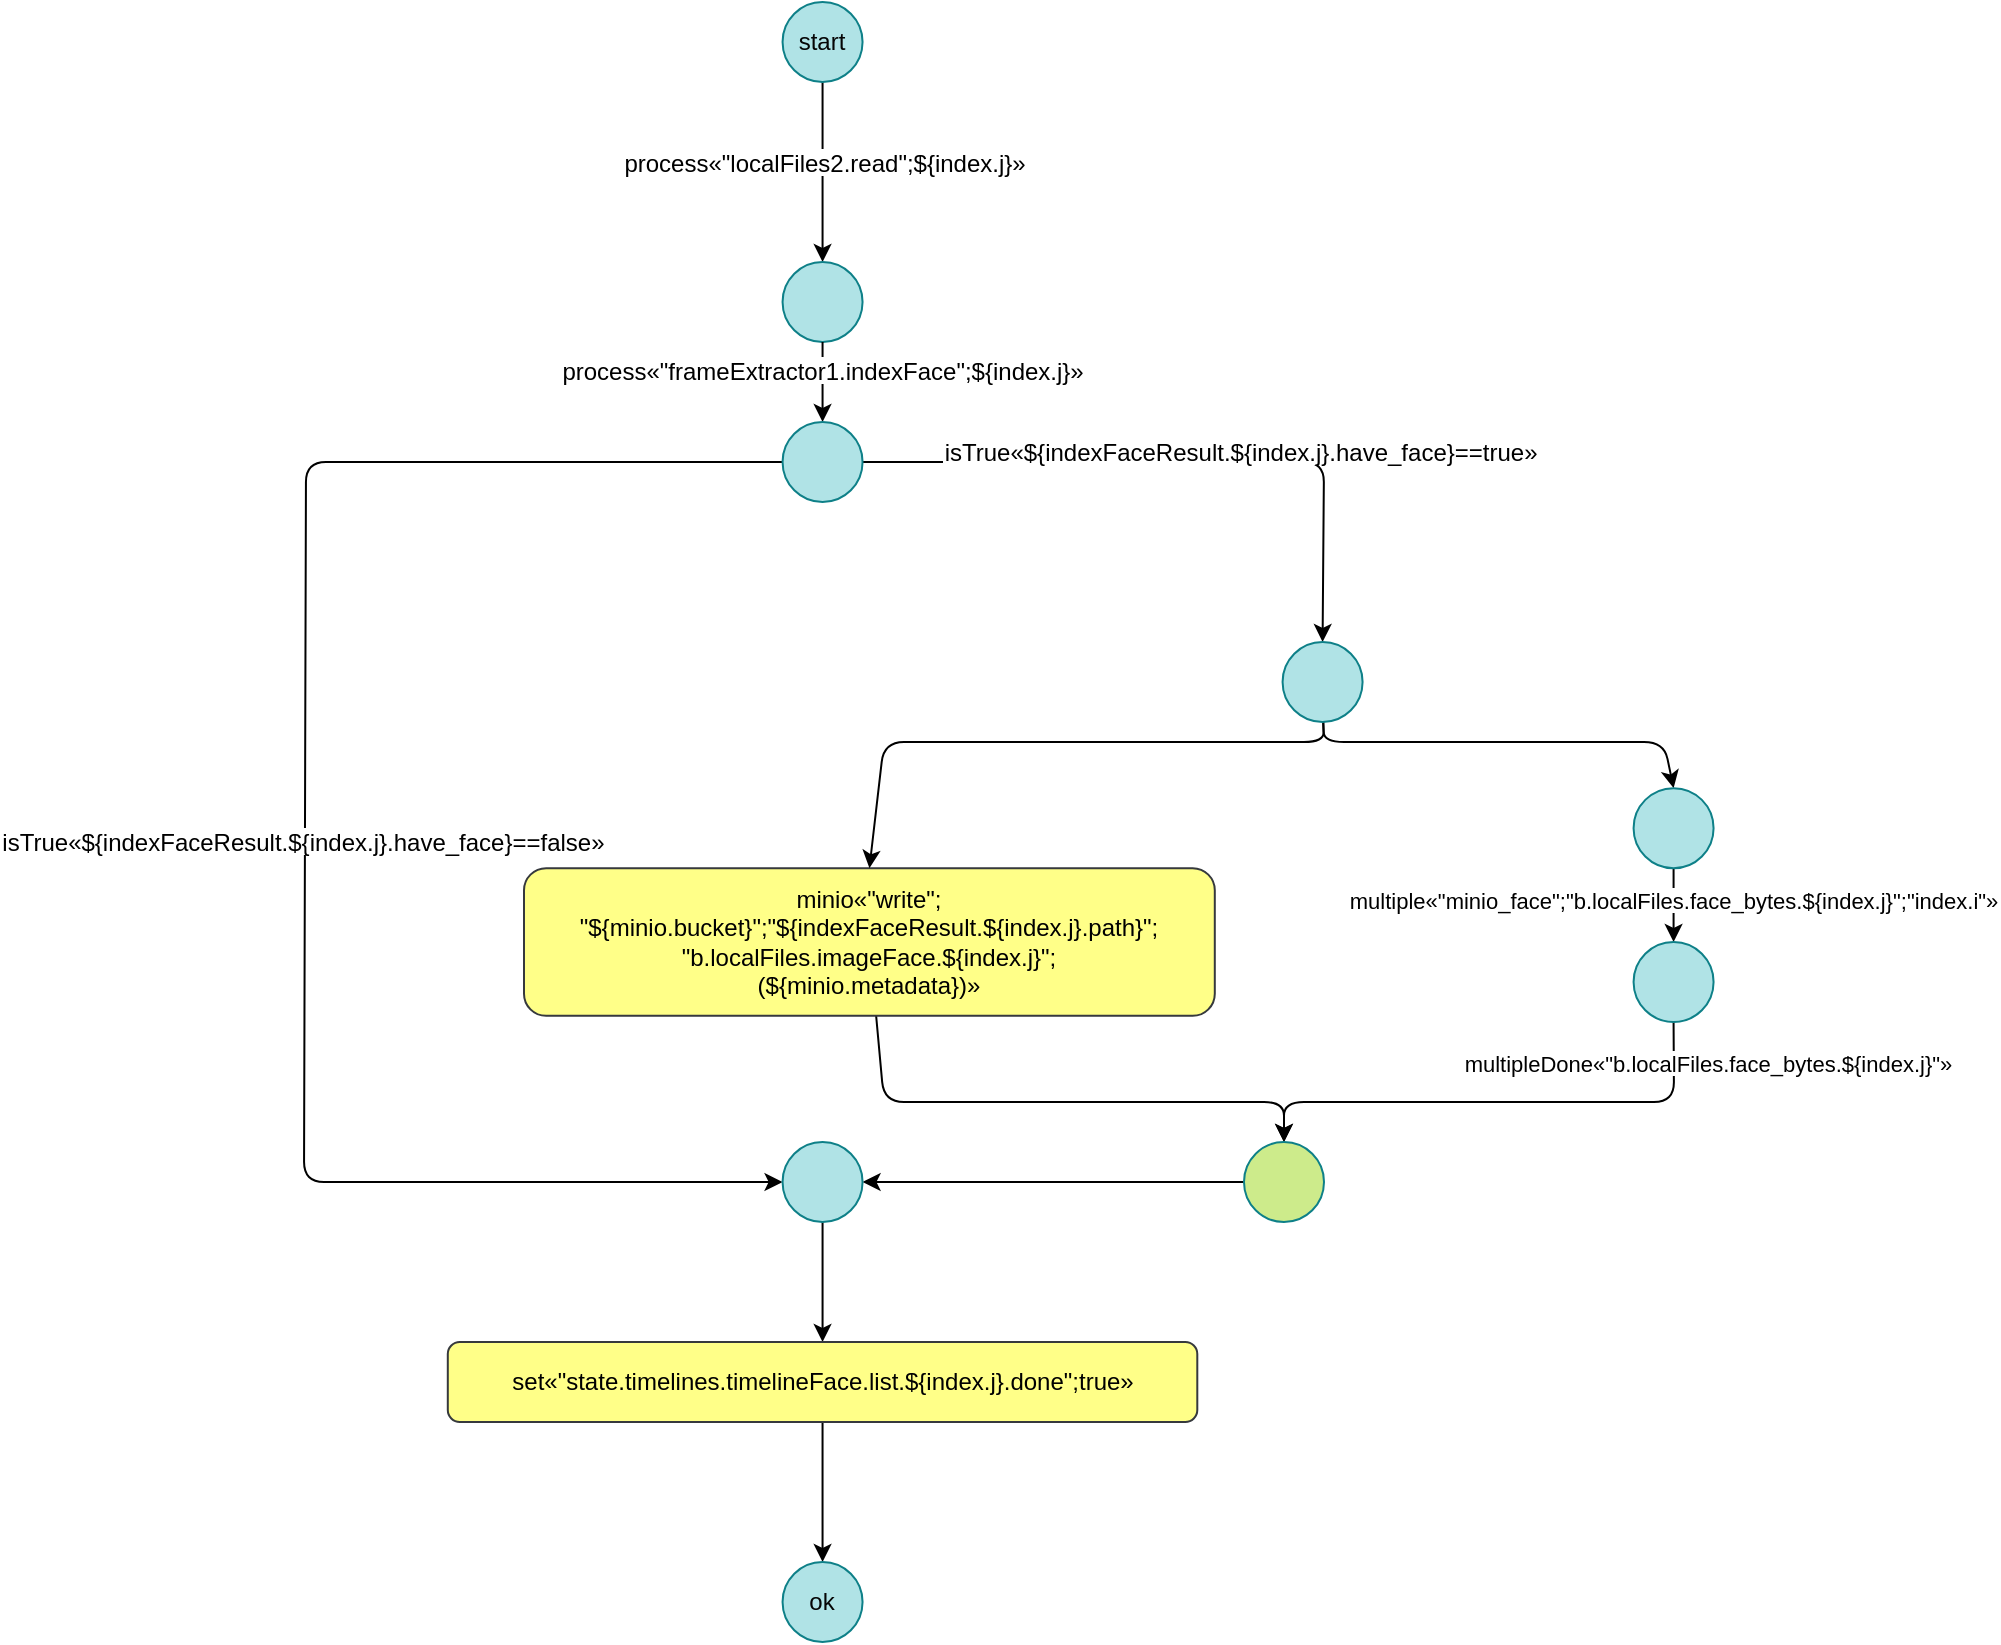 <mxfile>
    <diagram id="y7LyX2alFGtX07KHJ8K6" name="Page-1">
        <mxGraphModel dx="339" dy="113" grid="1" gridSize="10" guides="1" tooltips="1" connect="1" arrows="1" fold="1" page="1" pageScale="1" pageWidth="850" pageHeight="1100" math="0" shadow="0">
            <root>
                <mxCell id="0"/>
                <mxCell id="1" parent="0"/>
                <mxCell id="77" style="edgeStyle=none;html=1;entryX=0.5;entryY=0;entryDx=0;entryDy=0;exitX=0.5;exitY=1;exitDx=0;exitDy=0;" parent="1" source="149" target="75" edge="1">
                    <mxGeometry relative="1" as="geometry">
                        <Array as="points"/>
                        <mxPoint x="610.0" y="140" as="sourcePoint"/>
                    </mxGeometry>
                </mxCell>
                <mxCell id="78" value="process«&quot;localFiles2.read&quot;;${index.j}»" style="edgeLabel;align=center;verticalAlign=middle;resizable=0;points=[];fontSize=12;" parent="77" vertex="1" connectable="0">
                    <mxGeometry x="0.19" y="1" relative="1" as="geometry">
                        <mxPoint y="-14" as="offset"/>
                    </mxGeometry>
                </mxCell>
                <mxCell id="75" value="" style="ellipse;whiteSpace=wrap;html=1;fillColor=#b0e3e6;strokeColor=#0e8088;fontColor=#050505;" parent="1" vertex="1">
                    <mxGeometry x="569.28" y="300" width="40" height="40" as="geometry"/>
                </mxCell>
                <mxCell id="83" style="edgeStyle=none;html=1;fontSize=12;" parent="1" source="75" target="112" edge="1">
                    <mxGeometry relative="1" as="geometry">
                        <mxPoint x="589.28" y="490" as="targetPoint"/>
                        <mxPoint x="589.28" y="460" as="sourcePoint"/>
                    </mxGeometry>
                </mxCell>
                <mxCell id="98" value="process«&quot;frameExtractor1.indexFace&quot;;${index.j}»" style="edgeLabel;align=center;verticalAlign=middle;resizable=0;points=[];fontSize=12;" parent="83" vertex="1" connectable="0">
                    <mxGeometry x="-0.326" relative="1" as="geometry">
                        <mxPoint as="offset"/>
                    </mxGeometry>
                </mxCell>
                <mxCell id="124" style="edgeStyle=none;html=1;fontSize=12;exitX=0;exitY=0.5;exitDx=0;exitDy=0;" parent="1" source="141" target="123" edge="1">
                    <mxGeometry relative="1" as="geometry">
                        <mxPoint x="690" y="790" as="sourcePoint"/>
                    </mxGeometry>
                </mxCell>
                <mxCell id="142" style="edgeStyle=none;html=1;entryX=0.5;entryY=0;entryDx=0;entryDy=0;" parent="1" source="84" target="141" edge="1">
                    <mxGeometry relative="1" as="geometry">
                        <Array as="points">
                            <mxPoint x="620" y="720"/>
                            <mxPoint x="820" y="720"/>
                        </Array>
                    </mxGeometry>
                </mxCell>
                <mxCell id="84" value="minio«&quot;write&quot;;&#10;&quot;${minio.bucket}&quot;;&quot;${indexFaceResult.${index.j}.path}&quot;;&#10;&quot;b.localFiles.imageFace.${index.j}&quot;;&#10;(${minio.metadata})»" style="rounded=1;whiteSpace=wrap;fillColor=#ffff88;strokeColor=#36393d;fontColor=#000000;" parent="1" vertex="1">
                    <mxGeometry x="440" y="603.07" width="345.4" height="73.86" as="geometry"/>
                </mxCell>
                <mxCell id="105" style="edgeStyle=none;html=1;fontSize=12;entryX=0.5;entryY=0;entryDx=0;entryDy=0;" parent="1" source="112" target="138" edge="1">
                    <mxGeometry relative="1" as="geometry">
                        <mxPoint x="599" y="400" as="sourcePoint"/>
                        <mxPoint x="660" y="470" as="targetPoint"/>
                        <Array as="points">
                            <mxPoint x="840" y="400"/>
                        </Array>
                    </mxGeometry>
                </mxCell>
                <mxCell id="106" value="isTrue«${indexFaceResult.${index.j}.have_face}==true»" style="edgeLabel;align=center;verticalAlign=middle;resizable=0;points=[];fontSize=12;" parent="105" vertex="1" connectable="0">
                    <mxGeometry x="0.165" y="-2" relative="1" as="geometry">
                        <mxPoint x="2" y="-8" as="offset"/>
                    </mxGeometry>
                </mxCell>
                <mxCell id="125" style="edgeStyle=none;html=1;entryX=0;entryY=0.5;entryDx=0;entryDy=0;fontSize=12;" parent="1" source="112" target="123" edge="1">
                    <mxGeometry relative="1" as="geometry">
                        <Array as="points">
                            <mxPoint x="331" y="400"/>
                            <mxPoint x="330" y="760"/>
                        </Array>
                    </mxGeometry>
                </mxCell>
                <mxCell id="126" value="isTrue«${indexFaceResult.${index.j}.have_face}==false»" style="edgeLabel;align=center;verticalAlign=middle;resizable=0;points=[];fontSize=12;" parent="125" vertex="1" connectable="0">
                    <mxGeometry x="0.021" y="-1" relative="1" as="geometry">
                        <mxPoint as="offset"/>
                    </mxGeometry>
                </mxCell>
                <mxCell id="112" value="" style="ellipse;whiteSpace=wrap;html=1;fillColor=#b0e3e6;strokeColor=#0e8088;fontColor=#050505;" parent="1" vertex="1">
                    <mxGeometry x="569.28" y="380" width="40" height="40" as="geometry"/>
                </mxCell>
                <mxCell id="151" style="edgeStyle=none;html=1;" edge="1" parent="1" source="123" target="150">
                    <mxGeometry relative="1" as="geometry"/>
                </mxCell>
                <mxCell id="123" value="" style="ellipse;whiteSpace=wrap;html=1;fillColor=#b0e3e6;strokeColor=#0e8088;fontColor=#050505;" parent="1" vertex="1">
                    <mxGeometry x="569.28" y="740" width="40" height="40" as="geometry"/>
                </mxCell>
                <mxCell id="145" style="edgeStyle=none;html=1;entryX=0.5;entryY=0;entryDx=0;entryDy=0;" parent="1" source="138" target="84" edge="1">
                    <mxGeometry relative="1" as="geometry">
                        <Array as="points">
                            <mxPoint x="840" y="540"/>
                            <mxPoint x="620" y="540"/>
                        </Array>
                    </mxGeometry>
                </mxCell>
                <mxCell id="146" style="edgeStyle=none;html=1;entryX=0.5;entryY=0;entryDx=0;entryDy=0;" parent="1" source="138" target="139" edge="1">
                    <mxGeometry relative="1" as="geometry">
                        <Array as="points">
                            <mxPoint x="840" y="540"/>
                            <mxPoint x="1010" y="540"/>
                        </Array>
                    </mxGeometry>
                </mxCell>
                <mxCell id="138" value="" style="ellipse;whiteSpace=wrap;html=1;fillColor=#b0e3e6;strokeColor=#0e8088;fontColor=#050505;" parent="1" vertex="1">
                    <mxGeometry x="819.29" y="490" width="40" height="40" as="geometry"/>
                </mxCell>
                <mxCell id="147" style="edgeStyle=none;html=1;" parent="1" source="139" target="140" edge="1">
                    <mxGeometry relative="1" as="geometry"/>
                </mxCell>
                <mxCell id="148" value="multiple«&quot;minio_face&quot;;&quot;b.localFiles.face_bytes.${index.j}&quot;;&quot;index.i&quot;»" style="edgeLabel;align=center;verticalAlign=middle;resizable=0;points=[];" parent="147" vertex="1" connectable="0">
                    <mxGeometry x="-0.214" y="-1" relative="1" as="geometry">
                        <mxPoint x="1" y="1" as="offset"/>
                    </mxGeometry>
                </mxCell>
                <mxCell id="139" value="" style="ellipse;whiteSpace=wrap;html=1;fillColor=#b0e3e6;strokeColor=#0e8088;fontColor=#050505;" parent="1" vertex="1">
                    <mxGeometry x="994.79" y="563.07" width="40" height="40" as="geometry"/>
                </mxCell>
                <mxCell id="143" style="edgeStyle=none;html=1;entryX=0.5;entryY=0;entryDx=0;entryDy=0;" parent="1" source="140" target="141" edge="1">
                    <mxGeometry relative="1" as="geometry">
                        <Array as="points">
                            <mxPoint x="1015" y="720"/>
                            <mxPoint x="820" y="720"/>
                        </Array>
                    </mxGeometry>
                </mxCell>
                <mxCell id="144" value="multipleDone«&quot;b.localFiles.face_bytes.${index.j}&quot;»" style="edgeLabel;align=center;verticalAlign=middle;resizable=0;points=[];" parent="143" vertex="1" connectable="0">
                    <mxGeometry x="0.286" y="-2" relative="1" as="geometry">
                        <mxPoint x="141" y="-18" as="offset"/>
                    </mxGeometry>
                </mxCell>
                <mxCell id="140" value="" style="ellipse;whiteSpace=wrap;html=1;fillColor=#b0e3e6;strokeColor=#0e8088;fontColor=#050505;" parent="1" vertex="1">
                    <mxGeometry x="994.79" y="640" width="40" height="40" as="geometry"/>
                </mxCell>
                <mxCell id="141" value="" style="ellipse;whiteSpace=wrap;html=1;fillColor=#CDEB8B;strokeColor=#0e8088;fontColor=#050505;" parent="1" vertex="1">
                    <mxGeometry x="800" y="740" width="40" height="40" as="geometry"/>
                </mxCell>
                <mxCell id="149" value="start" style="ellipse;whiteSpace=wrap;html=1;fillColor=#b0e3e6;strokeColor=#0e8088;fontColor=#050505;" parent="1" vertex="1">
                    <mxGeometry x="569.28" y="170" width="40" height="40" as="geometry"/>
                </mxCell>
                <mxCell id="153" style="edgeStyle=none;html=1;" edge="1" parent="1" source="150" target="152">
                    <mxGeometry relative="1" as="geometry"/>
                </mxCell>
                <mxCell id="150" value="set«&quot;state.timelines.timelineFace.list.${index.j}.done&quot;;true»" style="rounded=1;whiteSpace=wrap;fillColor=#ffff88;strokeColor=#36393d;fontColor=#000000;" vertex="1" parent="1">
                    <mxGeometry x="401.9" y="840" width="374.75" height="40" as="geometry"/>
                </mxCell>
                <mxCell id="152" value="ok" style="ellipse;whiteSpace=wrap;html=1;fillColor=#b0e3e6;strokeColor=#0e8088;fontColor=#050505;" vertex="1" parent="1">
                    <mxGeometry x="569.28" y="950" width="40" height="40" as="geometry"/>
                </mxCell>
            </root>
        </mxGraphModel>
    </diagram>
</mxfile>